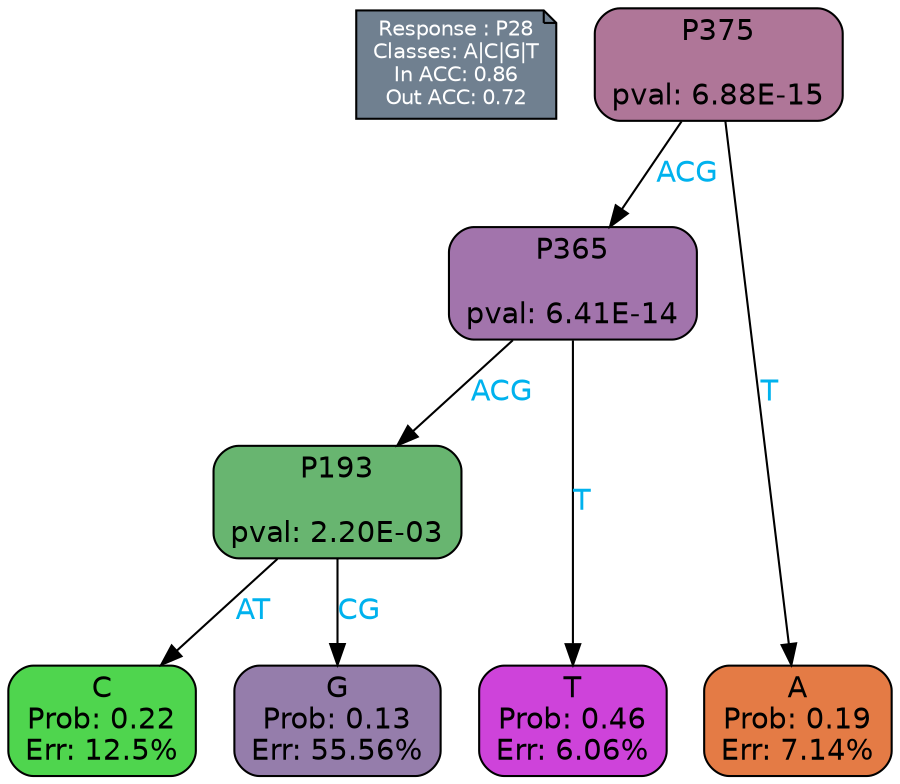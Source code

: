 digraph Tree {
node [shape=box, style="filled, rounded", color="black", fontname=helvetica] ;
graph [ranksep=equally, splines=polylines, bgcolor=transparent, dpi=600] ;
edge [fontname=helvetica] ;
LEGEND [label="Response : P28
Classes: A|C|G|T
In ACC: 0.86
Out ACC: 0.72
",shape=note,align=left,style=filled,fillcolor="slategray",fontcolor="white",fontsize=10];1 [label="P375

pval: 6.88E-15", fillcolor="#af7698"] ;
2 [label="P365

pval: 6.41E-14", fillcolor="#a274ac"] ;
3 [label="P193

pval: 2.20E-03", fillcolor="#68b570"] ;
4 [label="C
Prob: 0.22
Err: 12.5%", fillcolor="#4fd54e"] ;
5 [label="G
Prob: 0.13
Err: 55.56%", fillcolor="#957dab"] ;
6 [label="T
Prob: 0.46
Err: 6.06%", fillcolor="#ce43da"] ;
7 [label="A
Prob: 0.19
Err: 7.14%", fillcolor="#e47b45"] ;
1 -> 2 [label="ACG",fontcolor=deepskyblue2] ;
1 -> 7 [label="T",fontcolor=deepskyblue2] ;
2 -> 3 [label="ACG",fontcolor=deepskyblue2] ;
2 -> 6 [label="T",fontcolor=deepskyblue2] ;
3 -> 4 [label="AT",fontcolor=deepskyblue2] ;
3 -> 5 [label="CG",fontcolor=deepskyblue2] ;
{rank = same; 4;5;6;7;}{rank = same; LEGEND;1;}}
